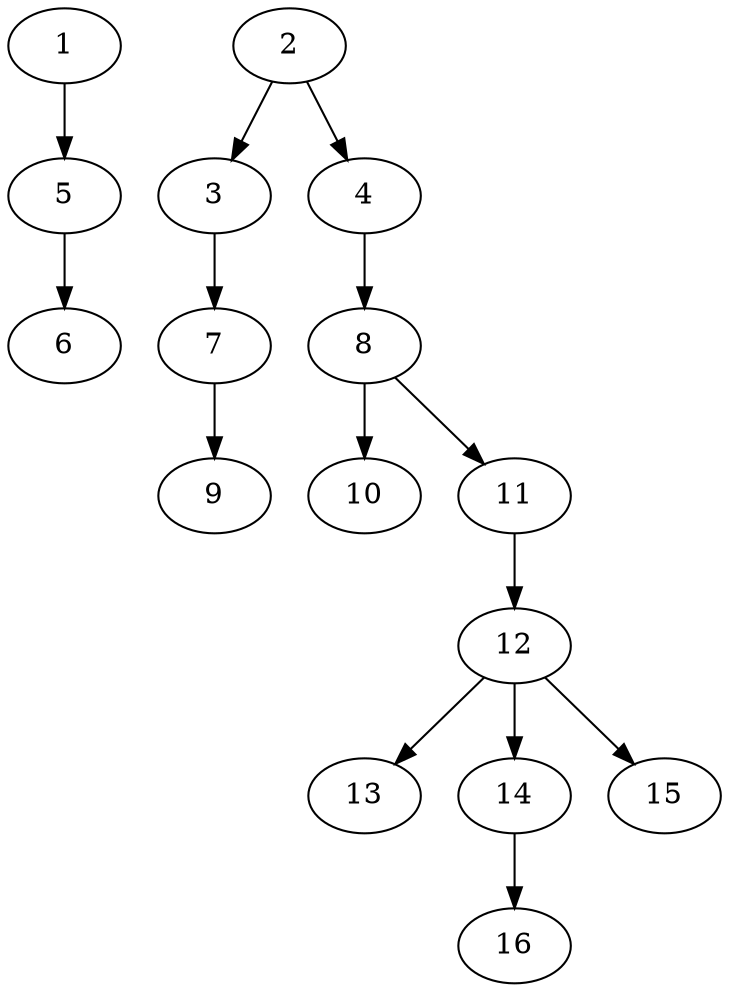 // DAG (tier=1-easy, mode=compute, n=16, ccr=0.263, fat=0.496, density=0.348, regular=0.642, jump=0.092, mindata=262144, maxdata=2097152)
// DAG automatically generated by daggen at Sun Aug 24 16:33:32 2025
// /home/ermia/Project/Environments/daggen/bin/daggen --dot --ccr 0.263 --fat 0.496 --regular 0.642 --density 0.348 --jump 0.092 --mindata 262144 --maxdata 2097152 -n 16 
digraph G {
  1 [size="59326640697665752", alpha="0.18", expect_size="29663320348832876"]
  1 -> 5 [size ="27512293818368"]
  2 [size="6935366993845894", alpha="0.15", expect_size="3467683496922947"]
  2 -> 3 [size ="3587941859328"]
  2 -> 4 [size ="3587941859328"]
  3 [size="260887720992178176", alpha="0.01", expect_size="130443860496089088"]
  3 -> 7 [size ="3266322628608"]
  4 [size="1183588766174937088", alpha="0.08", expect_size="591794383087468544"]
  4 -> 8 [size ="8951391322112"]
  5 [size="163669922581094", alpha="0.07", expect_size="81834961290547"]
  5 -> 6 [size ="2744618319872"]
  6 [size="156263339863834624", alpha="0.03", expect_size="78131669931917312"]
  7 [size="10197604437723590", alpha="0.17", expect_size="5098802218861795"]
  7 -> 9 [size ="29114920599552"]
  8 [size="22649185959264", alpha="0.18", expect_size="11324592979632"]
  8 -> 10 [size ="695784701952"]
  8 -> 11 [size ="695784701952"]
  9 [size="134197442752344", alpha="0.09", expect_size="67098721376172"]
  10 [size="473209919969951744", alpha="0.10", expect_size="236604959984975872"]
  11 [size="10036742743441", alpha="0.09", expect_size="5018371371720"]
  11 -> 12 [size ="607008063488"]
  12 [size="179557544773350", alpha="0.09", expect_size="89778772386675"]
  12 -> 13 [size ="4169347891200"]
  12 -> 14 [size ="4169347891200"]
  12 -> 15 [size ="4169347891200"]
  13 [size="694611309644485", alpha="0.14", expect_size="347305654822242"]
  14 [size="342752605240000", alpha="0.04", expect_size="171376302620000"]
  14 -> 16 [size ="5640500019200"]
  15 [size="67234552810479576", alpha="0.19", expect_size="33617276405239788"]
  16 [size="165310734274621", alpha="0.08", expect_size="82655367137310"]
}